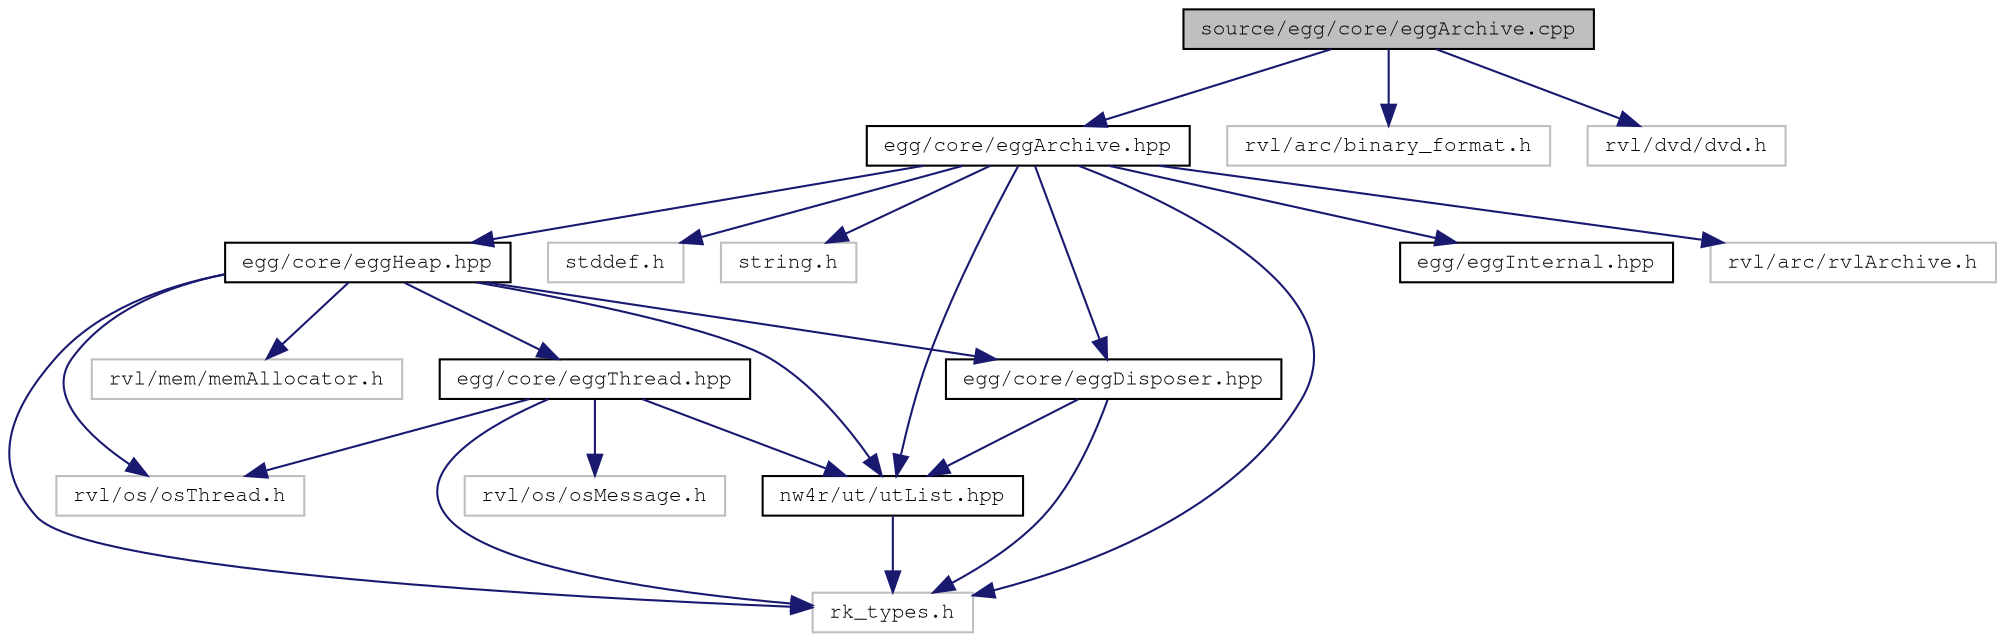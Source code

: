 digraph "source/egg/core/eggArchive.cpp"
{
 // LATEX_PDF_SIZE
  edge [fontname="FreeMono",fontsize="10",labelfontname="FreeMono",labelfontsize="10"];
  node [fontname="FreeMono",fontsize="10",shape=record];
  Node1 [label="source/egg/core/eggArchive.cpp",height=0.2,width=0.4,color="black", fillcolor="grey75", style="filled", fontcolor="black",tooltip="TODO."];
  Node1 -> Node2 [color="midnightblue",fontsize="10",style="solid",fontname="FreeMono"];
  Node2 [label="egg/core/eggArchive.hpp",height=0.2,width=0.4,color="black", fillcolor="white", style="filled",URL="$egg_archive_8hpp.html",tooltip="A read-only view of a \"dolphin archive\" .arc file."];
  Node2 -> Node3 [color="midnightblue",fontsize="10",style="solid",fontname="FreeMono"];
  Node3 [label="rk_types.h",height=0.2,width=0.4,color="grey75", fillcolor="white", style="filled",tooltip=" "];
  Node2 -> Node4 [color="midnightblue",fontsize="10",style="solid",fontname="FreeMono"];
  Node4 [label="stddef.h",height=0.2,width=0.4,color="grey75", fillcolor="white", style="filled",tooltip=" "];
  Node2 -> Node5 [color="midnightblue",fontsize="10",style="solid",fontname="FreeMono"];
  Node5 [label="string.h",height=0.2,width=0.4,color="grey75", fillcolor="white", style="filled",tooltip=" "];
  Node2 -> Node6 [color="midnightblue",fontsize="10",style="solid",fontname="FreeMono"];
  Node6 [label="egg/core/eggDisposer.hpp",height=0.2,width=0.4,color="black", fillcolor="white", style="filled",URL="$egg_disposer_8hpp.html",tooltip="Headers for EGG::Disposer."];
  Node6 -> Node7 [color="midnightblue",fontsize="10",style="solid",fontname="FreeMono"];
  Node7 [label="nw4r/ut/utList.hpp",height=0.2,width=0.4,color="black", fillcolor="white", style="filled",URL="$ut_list_8hpp_source.html",tooltip=" "];
  Node7 -> Node3 [color="midnightblue",fontsize="10",style="solid",fontname="FreeMono"];
  Node6 -> Node3 [color="midnightblue",fontsize="10",style="solid",fontname="FreeMono"];
  Node2 -> Node8 [color="midnightblue",fontsize="10",style="solid",fontname="FreeMono"];
  Node8 [label="egg/core/eggHeap.hpp",height=0.2,width=0.4,color="black", fillcolor="white", style="filled",URL="$egg_heap_8hpp.html",tooltip="Base Heap class."];
  Node8 -> Node6 [color="midnightblue",fontsize="10",style="solid",fontname="FreeMono"];
  Node8 -> Node7 [color="midnightblue",fontsize="10",style="solid",fontname="FreeMono"];
  Node8 -> Node3 [color="midnightblue",fontsize="10",style="solid",fontname="FreeMono"];
  Node8 -> Node9 [color="midnightblue",fontsize="10",style="solid",fontname="FreeMono"];
  Node9 [label="rvl/os/osThread.h",height=0.2,width=0.4,color="grey75", fillcolor="white", style="filled",tooltip=" "];
  Node8 -> Node10 [color="midnightblue",fontsize="10",style="solid",fontname="FreeMono"];
  Node10 [label="rvl/mem/memAllocator.h",height=0.2,width=0.4,color="grey75", fillcolor="white", style="filled",tooltip=" "];
  Node8 -> Node11 [color="midnightblue",fontsize="10",style="solid",fontname="FreeMono"];
  Node11 [label="egg/core/eggThread.hpp",height=0.2,width=0.4,color="black", fillcolor="white", style="filled",URL="$egg_thread_8hpp.html",tooltip="Thread class for extending."];
  Node11 -> Node7 [color="midnightblue",fontsize="10",style="solid",fontname="FreeMono"];
  Node11 -> Node3 [color="midnightblue",fontsize="10",style="solid",fontname="FreeMono"];
  Node11 -> Node12 [color="midnightblue",fontsize="10",style="solid",fontname="FreeMono"];
  Node12 [label="rvl/os/osMessage.h",height=0.2,width=0.4,color="grey75", fillcolor="white", style="filled",tooltip=" "];
  Node11 -> Node9 [color="midnightblue",fontsize="10",style="solid",fontname="FreeMono"];
  Node2 -> Node13 [color="midnightblue",fontsize="10",style="solid",fontname="FreeMono"];
  Node13 [label="egg/eggInternal.hpp",height=0.2,width=0.4,color="black", fillcolor="white", style="filled",URL="$egg_internal_8hpp_source.html",tooltip=" "];
  Node2 -> Node7 [color="midnightblue",fontsize="10",style="solid",fontname="FreeMono"];
  Node2 -> Node14 [color="midnightblue",fontsize="10",style="solid",fontname="FreeMono"];
  Node14 [label="rvl/arc/rvlArchive.h",height=0.2,width=0.4,color="grey75", fillcolor="white", style="filled",tooltip=" "];
  Node1 -> Node15 [color="midnightblue",fontsize="10",style="solid",fontname="FreeMono"];
  Node15 [label="rvl/arc/binary_format.h",height=0.2,width=0.4,color="grey75", fillcolor="white", style="filled",tooltip=" "];
  Node1 -> Node16 [color="midnightblue",fontsize="10",style="solid",fontname="FreeMono"];
  Node16 [label="rvl/dvd/dvd.h",height=0.2,width=0.4,color="grey75", fillcolor="white", style="filled",tooltip=" "];
}
